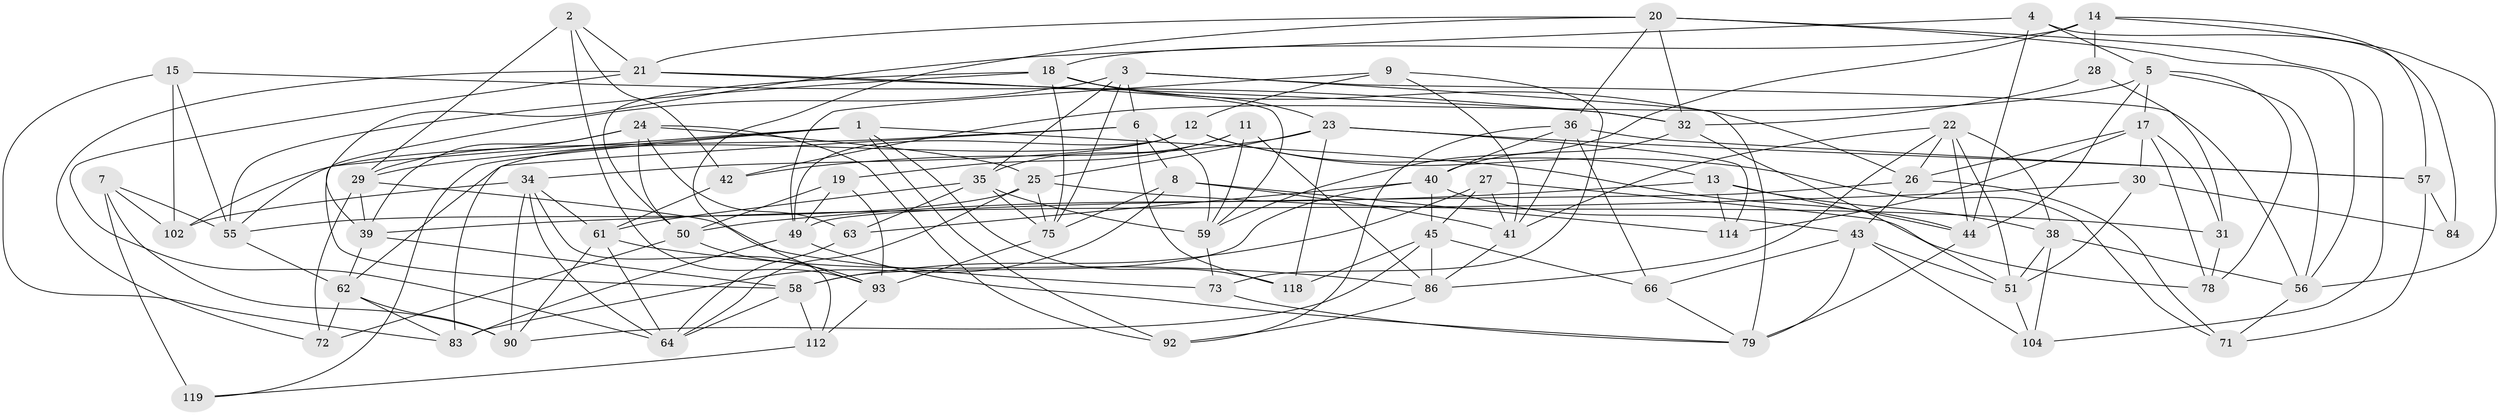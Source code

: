 // Generated by graph-tools (version 1.1) at 2025/52/02/27/25 19:52:34]
// undirected, 72 vertices, 185 edges
graph export_dot {
graph [start="1"]
  node [color=gray90,style=filled];
  1 [super="+16"];
  2;
  3 [super="+60"];
  4;
  5 [super="+96"];
  6 [super="+33"];
  7 [super="+106"];
  8 [super="+10"];
  9;
  11;
  12 [super="+48"];
  13 [super="+89"];
  14 [super="+110"];
  15;
  17 [super="+54"];
  18 [super="+113"];
  19;
  20 [super="+68"];
  21 [super="+80"];
  22 [super="+107"];
  23 [super="+81"];
  24 [super="+115"];
  25 [super="+46"];
  26 [super="+47"];
  27;
  28;
  29 [super="+109"];
  30;
  31;
  32 [super="+74"];
  34 [super="+87"];
  35 [super="+69"];
  36 [super="+37"];
  38 [super="+65"];
  39 [super="+70"];
  40 [super="+76"];
  41 [super="+53"];
  42;
  43 [super="+105"];
  44 [super="+77"];
  45 [super="+103"];
  49 [super="+82"];
  50 [super="+95"];
  51 [super="+52"];
  55 [super="+116"];
  56 [super="+67"];
  57 [super="+108"];
  58 [super="+111"];
  59 [super="+94"];
  61 [super="+85"];
  62 [super="+117"];
  63;
  64 [super="+101"];
  66;
  71;
  72;
  73;
  75 [super="+91"];
  78;
  79 [super="+88"];
  83 [super="+97"];
  84;
  86 [super="+99"];
  90 [super="+100"];
  92;
  93 [super="+98"];
  102;
  104;
  112;
  114;
  118;
  119;
  1 -- 29;
  1 -- 44;
  1 -- 55;
  1 -- 92;
  1 -- 118;
  1 -- 119;
  2 -- 29;
  2 -- 42;
  2 -- 93;
  2 -- 21;
  3 -- 58;
  3 -- 75;
  3 -- 6;
  3 -- 56;
  3 -- 35;
  3 -- 79;
  4 -- 44;
  4 -- 84;
  4 -- 39;
  4 -- 5;
  5 -- 78;
  5 -- 44;
  5 -- 42;
  5 -- 56;
  5 -- 17;
  6 -- 102;
  6 -- 118;
  6 -- 8;
  6 -- 83;
  6 -- 59;
  7 -- 102;
  7 -- 119 [weight=2];
  7 -- 90 [weight=2];
  7 -- 55;
  8 -- 83 [weight=2];
  8 -- 41;
  8 -- 114;
  8 -- 75;
  9 -- 49;
  9 -- 12;
  9 -- 41;
  9 -- 73;
  11 -- 35;
  11 -- 19;
  11 -- 86;
  11 -- 59;
  12 -- 34;
  12 -- 71;
  12 -- 49;
  12 -- 13;
  12 -- 62;
  13 -- 38 [weight=2];
  13 -- 50;
  13 -- 114;
  13 -- 44;
  14 -- 56;
  14 -- 28 [weight=2];
  14 -- 18;
  14 -- 57;
  14 -- 59;
  15 -- 102;
  15 -- 83;
  15 -- 55;
  15 -- 32;
  17 -- 78;
  17 -- 114;
  17 -- 26;
  17 -- 30;
  17 -- 31;
  18 -- 75;
  18 -- 50;
  18 -- 23;
  18 -- 26;
  18 -- 55;
  19 -- 93;
  19 -- 50;
  19 -- 49;
  20 -- 93;
  20 -- 21;
  20 -- 32;
  20 -- 56;
  20 -- 104;
  20 -- 36;
  21 -- 59;
  21 -- 32;
  21 -- 64;
  21 -- 72;
  22 -- 26;
  22 -- 38;
  22 -- 86;
  22 -- 41;
  22 -- 51;
  22 -- 44;
  23 -- 25;
  23 -- 42;
  23 -- 118;
  23 -- 114;
  23 -- 57;
  24 -- 63;
  24 -- 50;
  24 -- 92;
  24 -- 39;
  24 -- 29;
  24 -- 25;
  25 -- 31;
  25 -- 55;
  25 -- 75;
  25 -- 64;
  26 -- 71;
  26 -- 49;
  26 -- 43;
  27 -- 41;
  27 -- 78;
  27 -- 58;
  27 -- 45;
  28 -- 31;
  28 -- 32;
  29 -- 73;
  29 -- 72;
  29 -- 39;
  30 -- 84;
  30 -- 51;
  30 -- 39;
  31 -- 78;
  32 -- 51;
  32 -- 40;
  34 -- 64;
  34 -- 102;
  34 -- 112;
  34 -- 90;
  34 -- 61;
  35 -- 63;
  35 -- 61;
  35 -- 75;
  35 -- 59;
  36 -- 66;
  36 -- 41;
  36 -- 40;
  36 -- 57;
  36 -- 92;
  38 -- 104;
  38 -- 56;
  38 -- 51;
  39 -- 58;
  39 -- 62;
  40 -- 63;
  40 -- 58;
  40 -- 45;
  40 -- 43;
  41 -- 86;
  42 -- 61;
  43 -- 66;
  43 -- 79;
  43 -- 104;
  43 -- 51;
  44 -- 79;
  45 -- 66;
  45 -- 118;
  45 -- 86;
  45 -- 90;
  49 -- 83;
  49 -- 79;
  50 -- 72;
  50 -- 93;
  51 -- 104;
  55 -- 62;
  56 -- 71;
  57 -- 71;
  57 -- 84 [weight=2];
  58 -- 64;
  58 -- 112;
  59 -- 73;
  61 -- 64;
  61 -- 86;
  61 -- 90;
  62 -- 72;
  62 -- 83;
  62 -- 90;
  63 -- 64;
  66 -- 79;
  73 -- 79;
  75 -- 93;
  86 -- 92;
  93 -- 112;
  112 -- 119;
}
